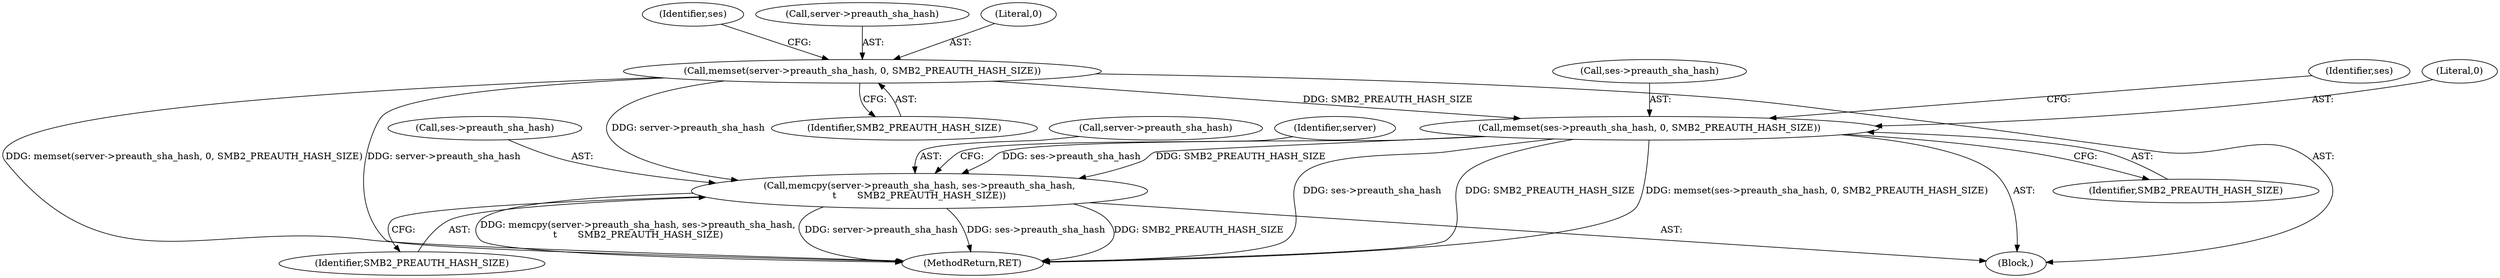 digraph "0_linux_b57a55e2200ede754e4dc9cce4ba9402544b9365@API" {
"1000692" [label="(Call,memcpy(server->preauth_sha_hash, ses->preauth_sha_hash,\n\t       SMB2_PREAUTH_HASH_SIZE))"];
"1000175" [label="(Call,memset(server->preauth_sha_hash, 0, SMB2_PREAUTH_HASH_SIZE))"];
"1000181" [label="(Call,memset(ses->preauth_sha_hash, 0, SMB2_PREAUTH_HASH_SIZE))"];
"1000185" [label="(Literal,0)"];
"1000702" [label="(Identifier,server)"];
"1000848" [label="(MethodReturn,RET)"];
"1000183" [label="(Identifier,ses)"];
"1000696" [label="(Call,ses->preauth_sha_hash)"];
"1000692" [label="(Call,memcpy(server->preauth_sha_hash, ses->preauth_sha_hash,\n\t       SMB2_PREAUTH_HASH_SIZE))"];
"1000699" [label="(Identifier,SMB2_PREAUTH_HASH_SIZE)"];
"1000114" [label="(Block,)"];
"1000693" [label="(Call,server->preauth_sha_hash)"];
"1000182" [label="(Call,ses->preauth_sha_hash)"];
"1000176" [label="(Call,server->preauth_sha_hash)"];
"1000180" [label="(Identifier,SMB2_PREAUTH_HASH_SIZE)"];
"1000193" [label="(Identifier,ses)"];
"1000179" [label="(Literal,0)"];
"1000186" [label="(Identifier,SMB2_PREAUTH_HASH_SIZE)"];
"1000175" [label="(Call,memset(server->preauth_sha_hash, 0, SMB2_PREAUTH_HASH_SIZE))"];
"1000181" [label="(Call,memset(ses->preauth_sha_hash, 0, SMB2_PREAUTH_HASH_SIZE))"];
"1000692" -> "1000114"  [label="AST: "];
"1000692" -> "1000699"  [label="CFG: "];
"1000693" -> "1000692"  [label="AST: "];
"1000696" -> "1000692"  [label="AST: "];
"1000699" -> "1000692"  [label="AST: "];
"1000702" -> "1000692"  [label="CFG: "];
"1000692" -> "1000848"  [label="DDG: server->preauth_sha_hash"];
"1000692" -> "1000848"  [label="DDG: ses->preauth_sha_hash"];
"1000692" -> "1000848"  [label="DDG: SMB2_PREAUTH_HASH_SIZE"];
"1000692" -> "1000848"  [label="DDG: memcpy(server->preauth_sha_hash, ses->preauth_sha_hash,\n\t       SMB2_PREAUTH_HASH_SIZE)"];
"1000175" -> "1000692"  [label="DDG: server->preauth_sha_hash"];
"1000181" -> "1000692"  [label="DDG: ses->preauth_sha_hash"];
"1000181" -> "1000692"  [label="DDG: SMB2_PREAUTH_HASH_SIZE"];
"1000175" -> "1000114"  [label="AST: "];
"1000175" -> "1000180"  [label="CFG: "];
"1000176" -> "1000175"  [label="AST: "];
"1000179" -> "1000175"  [label="AST: "];
"1000180" -> "1000175"  [label="AST: "];
"1000183" -> "1000175"  [label="CFG: "];
"1000175" -> "1000848"  [label="DDG: server->preauth_sha_hash"];
"1000175" -> "1000848"  [label="DDG: memset(server->preauth_sha_hash, 0, SMB2_PREAUTH_HASH_SIZE)"];
"1000175" -> "1000181"  [label="DDG: SMB2_PREAUTH_HASH_SIZE"];
"1000181" -> "1000114"  [label="AST: "];
"1000181" -> "1000186"  [label="CFG: "];
"1000182" -> "1000181"  [label="AST: "];
"1000185" -> "1000181"  [label="AST: "];
"1000186" -> "1000181"  [label="AST: "];
"1000193" -> "1000181"  [label="CFG: "];
"1000181" -> "1000848"  [label="DDG: ses->preauth_sha_hash"];
"1000181" -> "1000848"  [label="DDG: SMB2_PREAUTH_HASH_SIZE"];
"1000181" -> "1000848"  [label="DDG: memset(ses->preauth_sha_hash, 0, SMB2_PREAUTH_HASH_SIZE)"];
}

